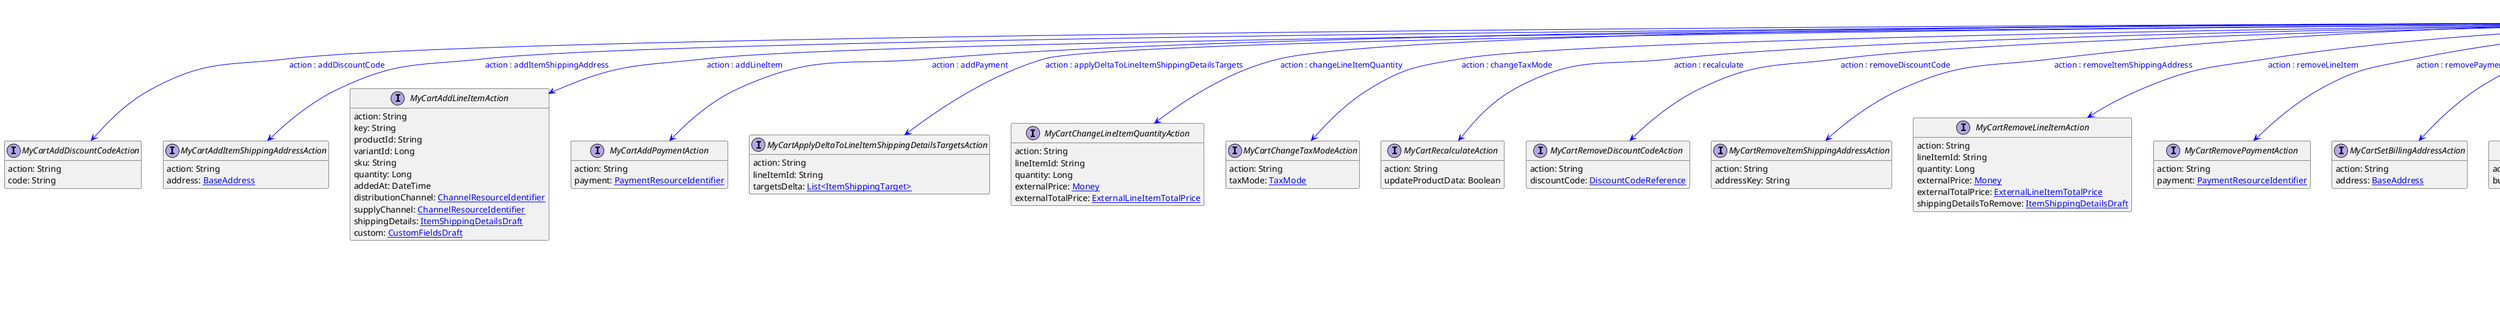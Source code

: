 @startuml

hide empty fields
hide empty methods
legend
|= |= line |
|<back:black>   </back>| inheritance |
|<back:green>   </back>| property reference |
|<back:blue>   </back>| discriminated class |
endlegend
interface MyCartUpdateAction [[MyCartUpdateAction.svg]]  {
    action: String
}


interface MyCartAddDiscountCodeAction [[MyCartAddDiscountCodeAction.svg]]  {
    action: String
    code: String
}
interface MyCartAddItemShippingAddressAction [[MyCartAddItemShippingAddressAction.svg]]  {
    action: String
    address: [[BaseAddress.svg BaseAddress]]
}
interface MyCartAddLineItemAction [[MyCartAddLineItemAction.svg]]  {
    action: String
    key: String
    productId: String
    variantId: Long
    sku: String
    quantity: Long
    addedAt: DateTime
    distributionChannel: [[ChannelResourceIdentifier.svg ChannelResourceIdentifier]]
    supplyChannel: [[ChannelResourceIdentifier.svg ChannelResourceIdentifier]]
    shippingDetails: [[ItemShippingDetailsDraft.svg ItemShippingDetailsDraft]]
    custom: [[CustomFieldsDraft.svg CustomFieldsDraft]]
}
interface MyCartAddPaymentAction [[MyCartAddPaymentAction.svg]]  {
    action: String
    payment: [[PaymentResourceIdentifier.svg PaymentResourceIdentifier]]
}
interface MyCartApplyDeltaToLineItemShippingDetailsTargetsAction [[MyCartApplyDeltaToLineItemShippingDetailsTargetsAction.svg]]  {
    action: String
    lineItemId: String
    targetsDelta: [[ItemShippingTarget.svg List<ItemShippingTarget>]]
}
interface MyCartChangeLineItemQuantityAction [[MyCartChangeLineItemQuantityAction.svg]]  {
    action: String
    lineItemId: String
    quantity: Long
    externalPrice: [[Money.svg Money]]
    externalTotalPrice: [[ExternalLineItemTotalPrice.svg ExternalLineItemTotalPrice]]
}
interface MyCartChangeTaxModeAction [[MyCartChangeTaxModeAction.svg]]  {
    action: String
    taxMode: [[TaxMode.svg TaxMode]]
}
interface MyCartRecalculateAction [[MyCartRecalculateAction.svg]]  {
    action: String
    updateProductData: Boolean
}
interface MyCartRemoveDiscountCodeAction [[MyCartRemoveDiscountCodeAction.svg]]  {
    action: String
    discountCode: [[DiscountCodeReference.svg DiscountCodeReference]]
}
interface MyCartRemoveItemShippingAddressAction [[MyCartRemoveItemShippingAddressAction.svg]]  {
    action: String
    addressKey: String
}
interface MyCartRemoveLineItemAction [[MyCartRemoveLineItemAction.svg]]  {
    action: String
    lineItemId: String
    quantity: Long
    externalPrice: [[Money.svg Money]]
    externalTotalPrice: [[ExternalLineItemTotalPrice.svg ExternalLineItemTotalPrice]]
    shippingDetailsToRemove: [[ItemShippingDetailsDraft.svg ItemShippingDetailsDraft]]
}
interface MyCartRemovePaymentAction [[MyCartRemovePaymentAction.svg]]  {
    action: String
    payment: [[PaymentResourceIdentifier.svg PaymentResourceIdentifier]]
}
interface MyCartSetBillingAddressAction [[MyCartSetBillingAddressAction.svg]]  {
    action: String
    address: [[BaseAddress.svg BaseAddress]]
}
interface MyCartSetBusinessUnitAction [[MyCartSetBusinessUnitAction.svg]]  {
    action: String
    businessUnit: [[BusinessUnitResourceIdentifier.svg BusinessUnitResourceIdentifier]]
}
interface MyCartSetCountryAction [[MyCartSetCountryAction.svg]]  {
    action: String
    country: String
}
interface MyCartSetCustomFieldAction [[MyCartSetCustomFieldAction.svg]]  {
    action: String
    name: String
    value: [[Object.svg Object]]
}
interface MyCartSetCustomTypeAction [[MyCartSetCustomTypeAction.svg]]  {
    action: String
    type: [[TypeResourceIdentifier.svg TypeResourceIdentifier]]
    fields: [[FieldContainer.svg FieldContainer]]
}
interface MyCartSetCustomerEmailAction [[MyCartSetCustomerEmailAction.svg]]  {
    action: String
    email: String
}
interface MyCartSetDeleteDaysAfterLastModificationAction [[MyCartSetDeleteDaysAfterLastModificationAction.svg]]  {
    action: String
    deleteDaysAfterLastModification: Integer
}
interface MyCartSetLineItemCustomFieldAction [[MyCartSetLineItemCustomFieldAction.svg]]  {
    action: String
    lineItemId: String
    name: String
    value: [[Object.svg Object]]
}
interface MyCartSetLineItemCustomTypeAction [[MyCartSetLineItemCustomTypeAction.svg]]  {
    action: String
    lineItemId: String
    type: [[TypeResourceIdentifier.svg TypeResourceIdentifier]]
    fields: [[FieldContainer.svg FieldContainer]]
}
interface MyCartSetLineItemDistributionChannelAction [[MyCartSetLineItemDistributionChannelAction.svg]]  {
    action: String
    lineItemId: String
    distributionChannel: [[ChannelResourceIdentifier.svg ChannelResourceIdentifier]]
}
interface MyCartSetLineItemShippingDetailsAction [[MyCartSetLineItemShippingDetailsAction.svg]]  {
    action: String
    lineItemId: String
    shippingDetails: [[ItemShippingDetailsDraft.svg ItemShippingDetailsDraft]]
}
interface MyCartSetLineItemSupplyChannelAction [[MyCartSetLineItemSupplyChannelAction.svg]]  {
    action: String
    lineItemId: String
    supplyChannel: [[ChannelResourceIdentifier.svg ChannelResourceIdentifier]]
}
interface MyCartSetLocaleAction [[MyCartSetLocaleAction.svg]]  {
    action: String
    locale: String
}
interface MyCartSetShippingAddressAction [[MyCartSetShippingAddressAction.svg]]  {
    action: String
    address: [[BaseAddress.svg BaseAddress]]
}
interface MyCartSetShippingMethodAction [[MyCartSetShippingMethodAction.svg]]  {
    action: String
    shippingMethod: [[ShippingMethodResourceIdentifier.svg ShippingMethodResourceIdentifier]]
    externalTaxRate: [[ExternalTaxRateDraft.svg ExternalTaxRateDraft]]
}
interface MyCartUpdateItemShippingAddressAction [[MyCartUpdateItemShippingAddressAction.svg]]  {
    action: String
    address: [[BaseAddress.svg BaseAddress]]
}
interface MyCartUpdate [[MyCartUpdate.svg]]  {
    version: Long
    actions: [[MyCartUpdateAction.svg List<MyCartUpdateAction>]]
}
MyCartUpdateAction --> MyCartAddDiscountCodeAction #blue;text:blue : "action : addDiscountCode"
MyCartUpdateAction --> MyCartAddItemShippingAddressAction #blue;text:blue : "action : addItemShippingAddress"
MyCartUpdateAction --> MyCartAddLineItemAction #blue;text:blue : "action : addLineItem"
MyCartUpdateAction --> MyCartAddPaymentAction #blue;text:blue : "action : addPayment"
MyCartUpdateAction --> MyCartApplyDeltaToLineItemShippingDetailsTargetsAction #blue;text:blue : "action : applyDeltaToLineItemShippingDetailsTargets"
MyCartUpdateAction --> MyCartChangeLineItemQuantityAction #blue;text:blue : "action : changeLineItemQuantity"
MyCartUpdateAction --> MyCartChangeTaxModeAction #blue;text:blue : "action : changeTaxMode"
MyCartUpdateAction --> MyCartRecalculateAction #blue;text:blue : "action : recalculate"
MyCartUpdateAction --> MyCartRemoveDiscountCodeAction #blue;text:blue : "action : removeDiscountCode"
MyCartUpdateAction --> MyCartRemoveItemShippingAddressAction #blue;text:blue : "action : removeItemShippingAddress"
MyCartUpdateAction --> MyCartRemoveLineItemAction #blue;text:blue : "action : removeLineItem"
MyCartUpdateAction --> MyCartRemovePaymentAction #blue;text:blue : "action : removePayment"
MyCartUpdateAction --> MyCartSetBillingAddressAction #blue;text:blue : "action : setBillingAddress"
MyCartUpdateAction --> MyCartSetBusinessUnitAction #blue;text:blue : "action : setBusinessUnit"
MyCartUpdateAction --> MyCartSetCountryAction #blue;text:blue : "action : setCountry"
MyCartUpdateAction --> MyCartSetCustomFieldAction #blue;text:blue : "action : setCustomField"
MyCartUpdateAction --> MyCartSetCustomTypeAction #blue;text:blue : "action : setCustomType"
MyCartUpdateAction --> MyCartSetCustomerEmailAction #blue;text:blue : "action : setCustomerEmail"
MyCartUpdateAction --> MyCartSetDeleteDaysAfterLastModificationAction #blue;text:blue : "action : setDeleteDaysAfterLastModification"
MyCartUpdateAction --> MyCartSetLineItemCustomFieldAction #blue;text:blue : "action : setLineItemCustomField"
MyCartUpdateAction --> MyCartSetLineItemCustomTypeAction #blue;text:blue : "action : setLineItemCustomType"
MyCartUpdateAction --> MyCartSetLineItemDistributionChannelAction #blue;text:blue : "action : setLineItemDistributionChannel"
MyCartUpdateAction --> MyCartSetLineItemShippingDetailsAction #blue;text:blue : "action : setLineItemShippingDetails"
MyCartUpdateAction --> MyCartSetLineItemSupplyChannelAction #blue;text:blue : "action : setLineItemSupplyChannel"
MyCartUpdateAction --> MyCartSetLocaleAction #blue;text:blue : "action : setLocale"
MyCartUpdateAction --> MyCartSetShippingAddressAction #blue;text:blue : "action : setShippingAddress"
MyCartUpdateAction --> MyCartSetShippingMethodAction #blue;text:blue : "action : setShippingMethod"
MyCartUpdateAction --> MyCartUpdateItemShippingAddressAction #blue;text:blue : "action : updateItemShippingAddress"
MyCartUpdateAction --> MyCartUpdate #green;text:green : "actions"
@enduml
